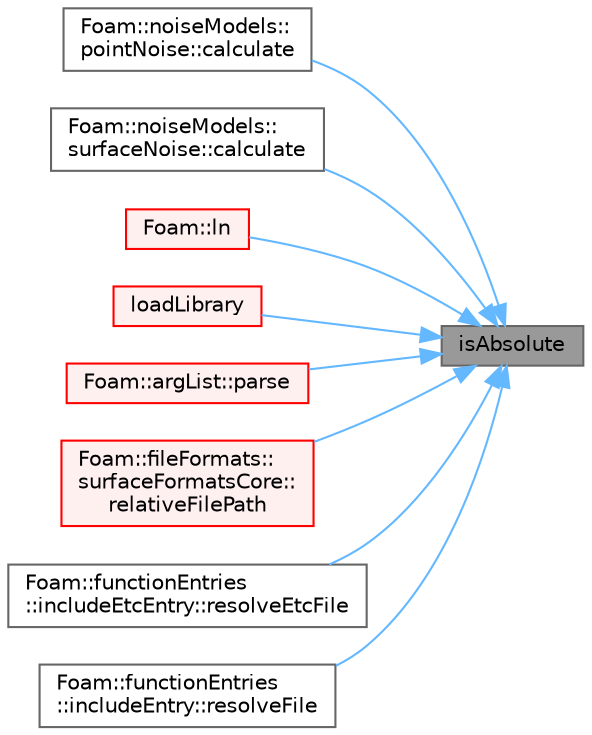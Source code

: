 digraph "isAbsolute"
{
 // LATEX_PDF_SIZE
  bgcolor="transparent";
  edge [fontname=Helvetica,fontsize=10,labelfontname=Helvetica,labelfontsize=10];
  node [fontname=Helvetica,fontsize=10,shape=box,height=0.2,width=0.4];
  rankdir="RL";
  Node1 [id="Node000001",label="isAbsolute",height=0.2,width=0.4,color="gray40", fillcolor="grey60", style="filled", fontcolor="black",tooltip=" "];
  Node1 -> Node2 [id="edge1_Node000001_Node000002",dir="back",color="steelblue1",style="solid",tooltip=" "];
  Node2 [id="Node000002",label="Foam::noiseModels::\lpointNoise::calculate",height=0.2,width=0.4,color="grey40", fillcolor="white", style="filled",URL="$classFoam_1_1noiseModels_1_1pointNoise.html#afe1d8348c24e6589bc7c0b3f689316a7",tooltip=" "];
  Node1 -> Node3 [id="edge2_Node000001_Node000003",dir="back",color="steelblue1",style="solid",tooltip=" "];
  Node3 [id="Node000003",label="Foam::noiseModels::\lsurfaceNoise::calculate",height=0.2,width=0.4,color="grey40", fillcolor="white", style="filled",URL="$classFoam_1_1noiseModels_1_1surfaceNoise.html#afe1d8348c24e6589bc7c0b3f689316a7",tooltip=" "];
  Node1 -> Node4 [id="edge3_Node000001_Node000004",dir="back",color="steelblue1",style="solid",tooltip=" "];
  Node4 [id="Node000004",label="Foam::ln",height=0.2,width=0.4,color="red", fillcolor="#FFF0F0", style="filled",URL="$namespaceFoam.html#aea60636e831c1465e94c96bf1afdce2f",tooltip=" "];
  Node1 -> Node23 [id="edge4_Node000001_Node000023",dir="back",color="steelblue1",style="solid",tooltip=" "];
  Node23 [id="Node000023",label="loadLibrary",height=0.2,width=0.4,color="red", fillcolor="#FFF0F0", style="filled",URL="$POSIX_8C.html#ae4249297d796afa23582f46fa33e54b8",tooltip=" "];
  Node1 -> Node32 [id="edge5_Node000001_Node000032",dir="back",color="steelblue1",style="solid",tooltip=" "];
  Node32 [id="Node000032",label="Foam::argList::parse",height=0.2,width=0.4,color="red", fillcolor="#FFF0F0", style="filled",URL="$classFoam_1_1argList.html#a00aad68f835a5c0bcb8920505bb0bd10",tooltip=" "];
  Node1 -> Node35 [id="edge6_Node000001_Node000035",dir="back",color="steelblue1",style="solid",tooltip=" "];
  Node35 [id="Node000035",label="Foam::fileFormats::\lsurfaceFormatsCore::\lrelativeFilePath",height=0.2,width=0.4,color="red", fillcolor="#FFF0F0", style="filled",URL="$classFoam_1_1fileFormats_1_1surfaceFormatsCore.html#aa8a582a01d6a4f39912104a565d8d2b8",tooltip=" "];
  Node1 -> Node39 [id="edge7_Node000001_Node000039",dir="back",color="steelblue1",style="solid",tooltip=" "];
  Node39 [id="Node000039",label="Foam::functionEntries\l::includeEtcEntry::resolveEtcFile",height=0.2,width=0.4,color="grey40", fillcolor="white", style="filled",URL="$classFoam_1_1functionEntries_1_1includeEtcEntry.html#af14224f31d1652c684edc9aad91b0d39",tooltip=" "];
  Node1 -> Node40 [id="edge8_Node000001_Node000040",dir="back",color="steelblue1",style="solid",tooltip=" "];
  Node40 [id="Node000040",label="Foam::functionEntries\l::includeEntry::resolveFile",height=0.2,width=0.4,color="grey40", fillcolor="white", style="filled",URL="$classFoam_1_1functionEntries_1_1includeEntry.html#a066f5c55e84fb2b8ec5b19d29226e67a",tooltip=" "];
}
